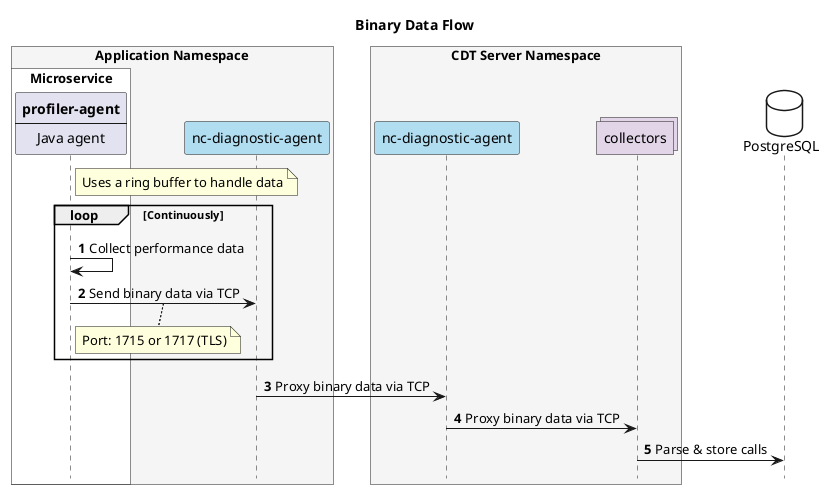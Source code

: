@startuml binary-data-flow

!pragma teoz true
autonumber
hide footbox

title Binary Data Flow

box "Application Namespace" #F5F5F5
    box "Microservice" #white
        participant profilerAgent [
            **profiler-agent**
            ----
            Java agent
        ]
    end box

    participant "nc-diagnostic-agent" as ncDiagAgentApp #B1DDF0
end box

box "CDT Server Namespace" #F5F5F5
    participant "nc-diagnostic-agent" as ncDiagAgentCDT #B1DDF0
    collections "collectors" as collectors #E1D5E7
end box

database "PostgreSQL" as postgreSQL #white

note right of profilerAgent
    Uses a ring buffer to handle data
end note

loop Continuously
    profilerAgent -> profilerAgent: Collect performance data 
    profilerAgent -> ncDiagAgentApp: Send binary data via TCP
    note bottom
        Port: 1715 or 1717 (TLS)
    end note

end loop

ncDiagAgentApp -> ncDiagAgentCDT: Proxy binary data via TCP
ncDiagAgentCDT -> collectors: Proxy binary data via TCP


collectors -> postgreSQL: Parse & store calls

@enduml